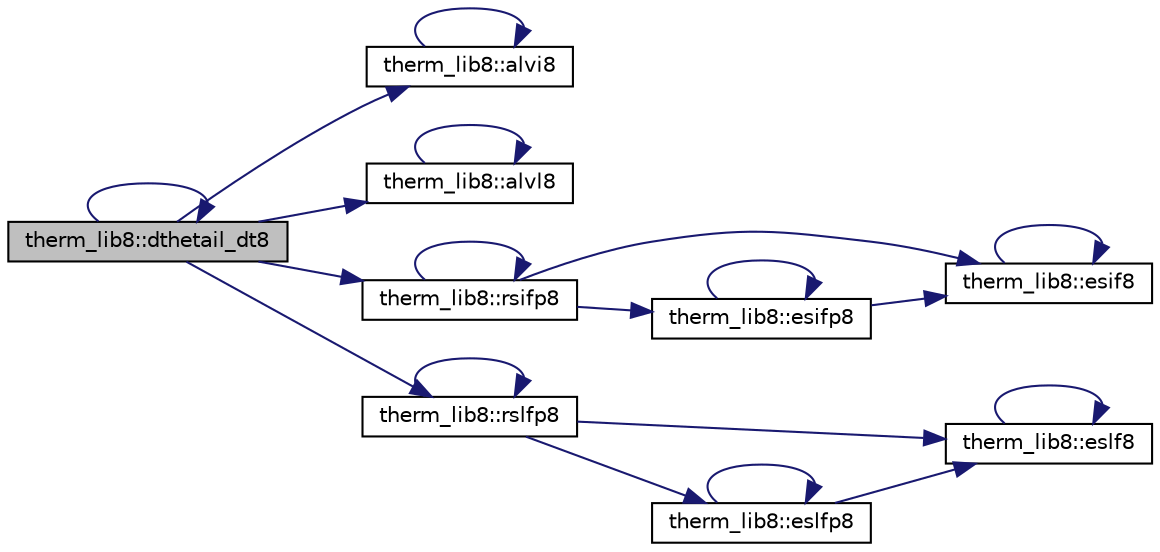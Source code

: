 digraph "therm_lib8::dthetail_dt8"
{
 // LATEX_PDF_SIZE
  edge [fontname="Helvetica",fontsize="10",labelfontname="Helvetica",labelfontsize="10"];
  node [fontname="Helvetica",fontsize="10",shape=record];
  rankdir="LR";
  Node1 [label="therm_lib8::dthetail_dt8",height=0.2,width=0.4,color="black", fillcolor="grey75", style="filled", fontcolor="black",tooltip=" "];
  Node1 -> Node2 [color="midnightblue",fontsize="10",style="solid"];
  Node2 [label="therm_lib8::alvi8",height=0.2,width=0.4,color="black", fillcolor="white", style="filled",URL="$namespacetherm__lib8.html#a3b1992f0fffee3a316b79819cac27382",tooltip=" "];
  Node2 -> Node2 [color="midnightblue",fontsize="10",style="solid"];
  Node1 -> Node3 [color="midnightblue",fontsize="10",style="solid"];
  Node3 [label="therm_lib8::alvl8",height=0.2,width=0.4,color="black", fillcolor="white", style="filled",URL="$namespacetherm__lib8.html#a8dfe9d6c06c19f28e388354ce1001ec2",tooltip=" "];
  Node3 -> Node3 [color="midnightblue",fontsize="10",style="solid"];
  Node1 -> Node1 [color="midnightblue",fontsize="10",style="solid"];
  Node1 -> Node4 [color="midnightblue",fontsize="10",style="solid"];
  Node4 [label="therm_lib8::rsifp8",height=0.2,width=0.4,color="black", fillcolor="white", style="filled",URL="$namespacetherm__lib8.html#ad59e6dc4fe8995e92cdae7dd3a340efc",tooltip=" "];
  Node4 -> Node5 [color="midnightblue",fontsize="10",style="solid"];
  Node5 [label="therm_lib8::esif8",height=0.2,width=0.4,color="black", fillcolor="white", style="filled",URL="$namespacetherm__lib8.html#a4c2e61543813926681cd581b4c72f0a9",tooltip=" "];
  Node5 -> Node5 [color="midnightblue",fontsize="10",style="solid"];
  Node4 -> Node6 [color="midnightblue",fontsize="10",style="solid"];
  Node6 [label="therm_lib8::esifp8",height=0.2,width=0.4,color="black", fillcolor="white", style="filled",URL="$namespacetherm__lib8.html#a73a640719683dd2b05aba5a87822aa22",tooltip=" "];
  Node6 -> Node5 [color="midnightblue",fontsize="10",style="solid"];
  Node6 -> Node6 [color="midnightblue",fontsize="10",style="solid"];
  Node4 -> Node4 [color="midnightblue",fontsize="10",style="solid"];
  Node1 -> Node7 [color="midnightblue",fontsize="10",style="solid"];
  Node7 [label="therm_lib8::rslfp8",height=0.2,width=0.4,color="black", fillcolor="white", style="filled",URL="$namespacetherm__lib8.html#a73403657254241b151da2ab205ab477f",tooltip=" "];
  Node7 -> Node8 [color="midnightblue",fontsize="10",style="solid"];
  Node8 [label="therm_lib8::eslf8",height=0.2,width=0.4,color="black", fillcolor="white", style="filled",URL="$namespacetherm__lib8.html#aa7a527bdf772238306801f7f86e6db58",tooltip=" "];
  Node8 -> Node8 [color="midnightblue",fontsize="10",style="solid"];
  Node7 -> Node9 [color="midnightblue",fontsize="10",style="solid"];
  Node9 [label="therm_lib8::eslfp8",height=0.2,width=0.4,color="black", fillcolor="white", style="filled",URL="$namespacetherm__lib8.html#a3f44aca95e1fb010823bb94ede3d19ca",tooltip=" "];
  Node9 -> Node8 [color="midnightblue",fontsize="10",style="solid"];
  Node9 -> Node9 [color="midnightblue",fontsize="10",style="solid"];
  Node7 -> Node7 [color="midnightblue",fontsize="10",style="solid"];
}
